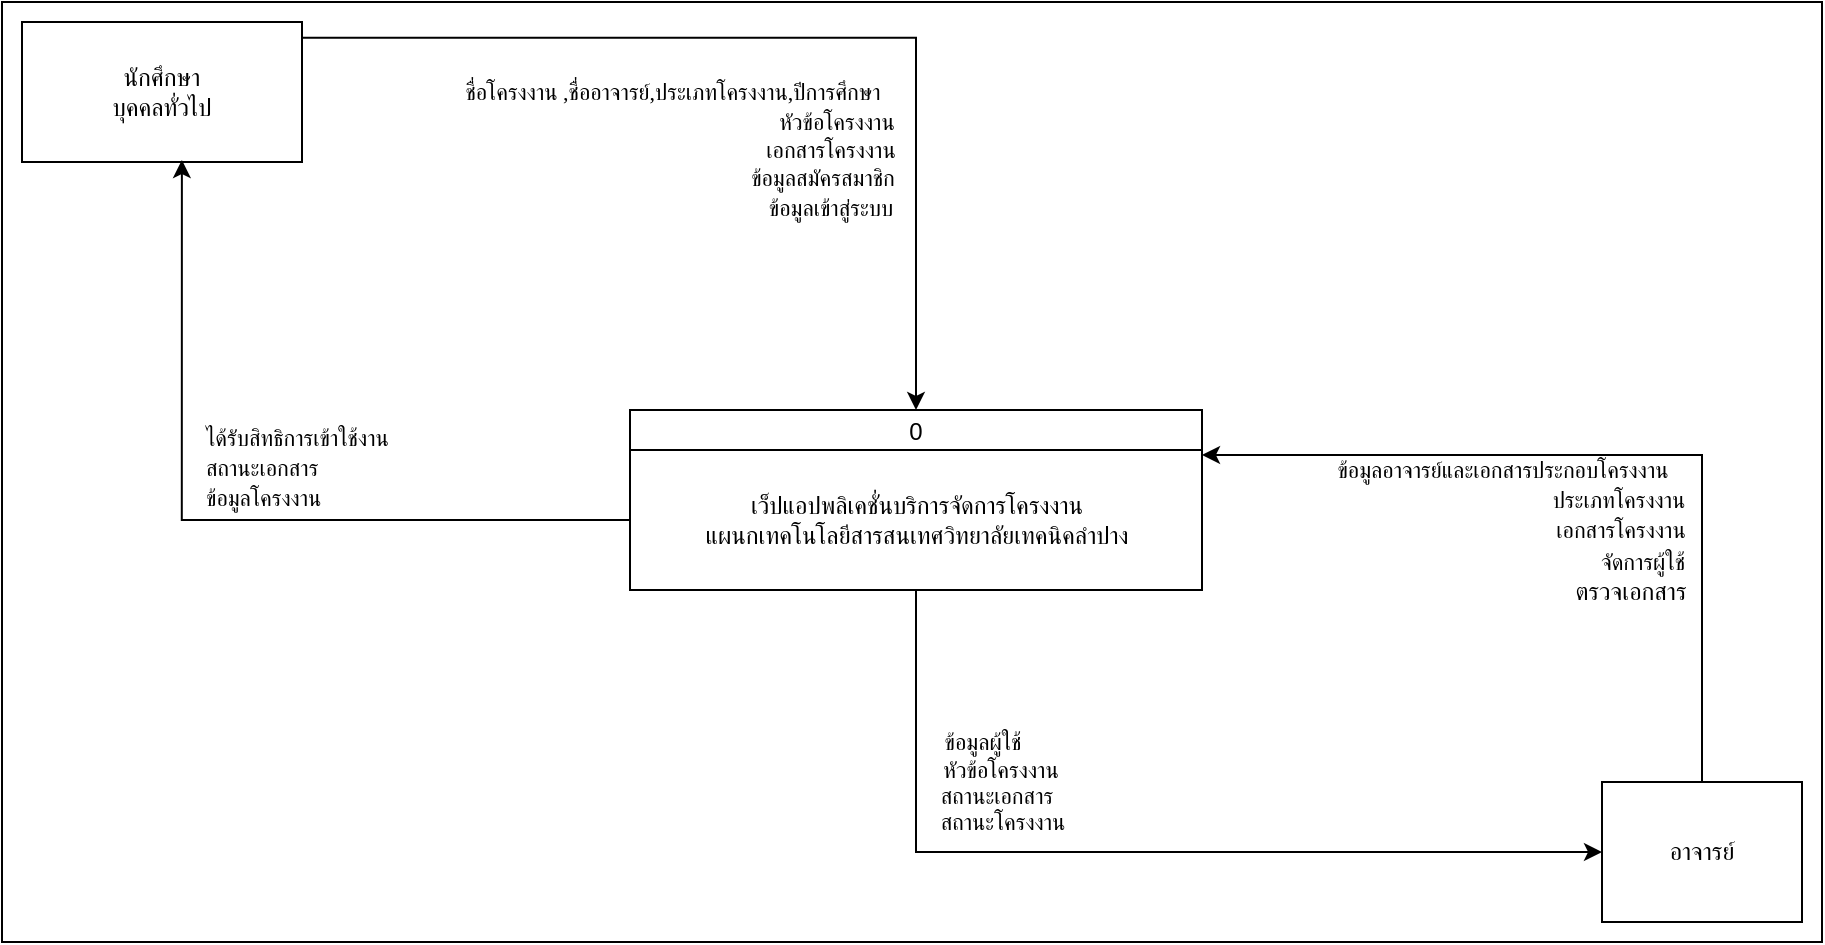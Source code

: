 <mxfile version="26.0.8">
  <diagram name="Page-1" id="K2VT27F-Wa-ruknQgQfh">
    <mxGraphModel dx="2772" dy="817" grid="1" gridSize="10" guides="1" tooltips="1" connect="1" arrows="1" fold="1" page="1" pageScale="1" pageWidth="1169" pageHeight="827" background="none" math="0" shadow="0">
      <root>
        <mxCell id="0" />
        <mxCell id="1" parent="0" />
        <mxCell id="MPk23g6IukzTg3if5sga-73" value="" style="group" vertex="1" connectable="0" parent="1">
          <mxGeometry x="-1050" y="40" width="900" height="460" as="geometry" />
        </mxCell>
        <mxCell id="MPk23g6IukzTg3if5sga-75" value="" style="rounded=0;whiteSpace=wrap;html=1;" vertex="1" parent="MPk23g6IukzTg3if5sga-73">
          <mxGeometry x="-10" y="-10" width="910" height="470" as="geometry" />
        </mxCell>
        <mxCell id="MPk23g6IukzTg3if5sga-1" value="0" style="swimlane;fontStyle=0;childLayout=stackLayout;horizontal=1;startSize=20;fillColor=#ffffff;horizontalStack=0;resizeParent=1;resizeParentMax=0;resizeLast=0;collapsible=0;marginBottom=0;swimlaneFillColor=#ffffff;container=0;" vertex="1" parent="MPk23g6IukzTg3if5sga-73">
          <mxGeometry x="304" y="194" width="286" height="90" as="geometry" />
        </mxCell>
        <mxCell id="MPk23g6IukzTg3if5sga-6" style="edgeStyle=orthogonalEdgeStyle;rounded=0;orthogonalLoop=1;jettySize=auto;html=1;entryX=0.5;entryY=0;entryDx=0;entryDy=0;exitX=0.993;exitY=0.113;exitDx=0;exitDy=0;exitPerimeter=0;" edge="1" parent="MPk23g6IukzTg3if5sga-73" source="MPk23g6IukzTg3if5sga-3" target="MPk23g6IukzTg3if5sga-1">
          <mxGeometry relative="1" as="geometry" />
        </mxCell>
        <mxCell id="MPk23g6IukzTg3if5sga-3" value="นักศึกษา&lt;div&gt;บุคคลทั่วไป&lt;/div&gt;" style="html=1;dashed=0;whiteSpace=wrap;container=0;" vertex="1" parent="MPk23g6IukzTg3if5sga-73">
          <mxGeometry width="140" height="70" as="geometry" />
        </mxCell>
        <mxCell id="MPk23g6IukzTg3if5sga-65" style="edgeStyle=orthogonalEdgeStyle;rounded=0;orthogonalLoop=1;jettySize=auto;html=1;entryX=1;entryY=0.25;entryDx=0;entryDy=0;" edge="1" parent="MPk23g6IukzTg3if5sga-73" source="MPk23g6IukzTg3if5sga-4" target="MPk23g6IukzTg3if5sga-1">
          <mxGeometry relative="1" as="geometry">
            <Array as="points">
              <mxPoint x="840" y="217" />
            </Array>
          </mxGeometry>
        </mxCell>
        <mxCell id="MPk23g6IukzTg3if5sga-4" value="อาจารย์" style="html=1;dashed=0;whiteSpace=wrap;container=0;" vertex="1" parent="MPk23g6IukzTg3if5sga-73">
          <mxGeometry x="790" y="380" width="100" height="70" as="geometry" />
        </mxCell>
        <mxCell id="MPk23g6IukzTg3if5sga-45" style="edgeStyle=orthogonalEdgeStyle;rounded=0;orthogonalLoop=1;jettySize=auto;html=1;entryX=0.571;entryY=0.986;entryDx=0;entryDy=0;entryPerimeter=0;" edge="1" parent="MPk23g6IukzTg3if5sga-73" source="MPk23g6IukzTg3if5sga-2" target="MPk23g6IukzTg3if5sga-3">
          <mxGeometry relative="1" as="geometry" />
        </mxCell>
        <mxCell id="MPk23g6IukzTg3if5sga-49" value="หัวข้อโครงงาน" style="edgeLabel;html=1;align=center;verticalAlign=middle;resizable=0;points=[];container=0;fontStyle=0;fontFamily=Sarabun;fontSource=https%3A%2F%2Ffonts.googleapis.com%2Fcss%3Ffamily%3DSarabun;labelBackgroundColor=none;" vertex="1" connectable="0" parent="MPk23g6IukzTg3if5sga-73">
          <mxGeometry x="406.996" y="50.0" as="geometry" />
        </mxCell>
        <mxCell id="MPk23g6IukzTg3if5sga-50" value="เอกสารโครงงาน" style="edgeLabel;html=1;align=center;verticalAlign=middle;resizable=0;points=[];container=0;fontStyle=0;fontFamily=Sarabun;fontSource=https%3A%2F%2Ffonts.googleapis.com%2Fcss%3Ffamily%3DSarabun;labelBackgroundColor=none;" vertex="1" connectable="0" parent="MPk23g6IukzTg3if5sga-73">
          <mxGeometry x="403.993" y="64.0" as="geometry" />
        </mxCell>
        <mxCell id="MPk23g6IukzTg3if5sga-51" value="ข้อมูลเข้าสู่ระบบ" style="edgeLabel;html=1;align=center;verticalAlign=middle;resizable=0;points=[];container=0;fontStyle=0;fontFamily=Sarabun;fontSource=https%3A%2F%2Ffonts.googleapis.com%2Fcss%3Ffamily%3DSarabun;labelBackgroundColor=none;" vertex="1" connectable="0" parent="MPk23g6IukzTg3if5sga-73">
          <mxGeometry x="403.991" y="93.0" as="geometry" />
        </mxCell>
        <mxCell id="MPk23g6IukzTg3if5sga-52" value="ข้อมูลสมัครสมาชิก" style="edgeLabel;html=1;align=center;verticalAlign=middle;resizable=0;points=[];container=0;fontStyle=0;fontFamily=Sarabun;fontSource=https%3A%2F%2Ffonts.googleapis.com%2Fcss%3Ffamily%3DSarabun;labelBackgroundColor=none;" vertex="1" connectable="0" parent="MPk23g6IukzTg3if5sga-73">
          <mxGeometry x="400.005" y="77.997" as="geometry" />
        </mxCell>
        <mxCell id="MPk23g6IukzTg3if5sga-71" style="edgeStyle=orthogonalEdgeStyle;rounded=0;orthogonalLoop=1;jettySize=auto;html=1;entryX=0;entryY=0.5;entryDx=0;entryDy=0;" edge="1" parent="MPk23g6IukzTg3if5sga-73" source="MPk23g6IukzTg3if5sga-2" target="MPk23g6IukzTg3if5sga-4">
          <mxGeometry relative="1" as="geometry">
            <Array as="points">
              <mxPoint x="447" y="415" />
            </Array>
          </mxGeometry>
        </mxCell>
        <mxCell id="MPk23g6IukzTg3if5sga-2" value="&lt;div&gt;&lt;br&gt;&lt;/div&gt;เว็ปแอปพลิเคชั่นบริการจัดการโครงงาน&lt;div&gt;แผนกเทคโนโลยีสารสนเทศวิทยาลัยเทคนิคลำปาง&lt;/div&gt;&lt;div&gt;&lt;br&gt;&lt;/div&gt;" style="text;html=1;align=center;verticalAlign=middle;resizable=0;points=[];autosize=1;strokeColor=none;fillColor=none;container=0;" vertex="1" parent="MPk23g6IukzTg3if5sga-73">
          <mxGeometry x="304" y="214" width="286" height="70" as="geometry" />
        </mxCell>
        <mxCell id="MPk23g6IukzTg3if5sga-54" value="&lt;span style=&quot;font-size: 11px;&quot;&gt;ชื่อโครงงาน ,ชื่ออาจารย์,ประเภทโครงงาน,ปีการศึกษา&lt;/span&gt;" style="text;html=1;align=center;verticalAlign=middle;resizable=0;points=[];autosize=1;strokeColor=none;fillColor=none;fontStyle=0;fontFamily=Sarabun;fontSource=https%3A%2F%2Ffonts.googleapis.com%2Fcss%3Ffamily%3DSarabun;labelBackgroundColor=none;" vertex="1" parent="MPk23g6IukzTg3if5sga-73">
          <mxGeometry x="195" y="20" width="260" height="30" as="geometry" />
        </mxCell>
        <mxCell id="MPk23g6IukzTg3if5sga-55" value="&lt;span style=&quot;color: rgb(0, 0, 0); font-family: Helvetica; font-size: 11px; font-style: normal; font-variant-ligatures: normal; font-variant-caps: normal; font-weight: 400; letter-spacing: normal; orphans: 2; text-align: center; text-indent: 0px; text-transform: none; widows: 2; word-spacing: 0px; -webkit-text-stroke-width: 0px; white-space: nowrap; background-color: rgb(255, 255, 255); text-decoration-thickness: initial; text-decoration-style: initial; text-decoration-color: initial; display: inline !important; float: none;&quot;&gt;ข้อมูลโครงงาน&lt;/span&gt;" style="text;whiteSpace=wrap;html=1;" vertex="1" parent="MPk23g6IukzTg3if5sga-73">
          <mxGeometry x="90" y="224" width="100" height="40" as="geometry" />
        </mxCell>
        <mxCell id="MPk23g6IukzTg3if5sga-56" value="&lt;span style=&quot;color: rgb(0, 0, 0); font-family: Helvetica; font-size: 11px; font-style: normal; font-variant-ligatures: normal; font-variant-caps: normal; font-weight: 400; letter-spacing: normal; orphans: 2; text-align: center; text-indent: 0px; text-transform: none; widows: 2; word-spacing: 0px; -webkit-text-stroke-width: 0px; white-space: nowrap; background-color: rgb(255, 255, 255); text-decoration-thickness: initial; text-decoration-style: initial; text-decoration-color: initial; display: inline !important; float: none;&quot;&gt;สถานะเอกสาร&lt;/span&gt;" style="text;whiteSpace=wrap;html=1;" vertex="1" parent="MPk23g6IukzTg3if5sga-73">
          <mxGeometry x="90" y="209" width="70" height="30" as="geometry" />
        </mxCell>
        <mxCell id="MPk23g6IukzTg3if5sga-57" value="&lt;span style=&quot;color: rgb(0, 0, 0); font-family: Helvetica; font-size: 11px; font-style: normal; font-variant-ligatures: normal; font-variant-caps: normal; font-weight: 400; letter-spacing: normal; orphans: 2; text-align: center; text-indent: 0px; text-transform: none; widows: 2; word-spacing: 0px; -webkit-text-stroke-width: 0px; white-space: nowrap; background-color: rgb(255, 255, 255); text-decoration-thickness: initial; text-decoration-style: initial; text-decoration-color: initial; display: inline !important; float: none;&quot;&gt;ได้รับสิทธิการเข้าใช้งาน&lt;/span&gt;" style="text;whiteSpace=wrap;html=1;" vertex="1" parent="MPk23g6IukzTg3if5sga-73">
          <mxGeometry x="90" y="194" width="140" height="40" as="geometry" />
        </mxCell>
        <mxCell id="MPk23g6IukzTg3if5sga-60" value="จัดการผู้ใช้" style="edgeLabel;html=1;align=center;verticalAlign=middle;resizable=0;points=[];container=0;" vertex="1" connectable="0" parent="MPk23g6IukzTg3if5sga-73">
          <mxGeometry x="809.997" y="270.002" as="geometry" />
        </mxCell>
        <mxCell id="MPk23g6IukzTg3if5sga-61" value="ข้อมูลอาจารย์และเอกสารประกอบโครงงาน" style="edgeLabel;html=1;align=center;verticalAlign=middle;resizable=0;points=[];container=0;" vertex="1" connectable="0" parent="MPk23g6IukzTg3if5sga-73">
          <mxGeometry x="740.003" y="223.997" as="geometry" />
        </mxCell>
        <mxCell id="MPk23g6IukzTg3if5sga-63" value="ประเภทโครงงาน" style="edgeLabel;html=1;align=center;verticalAlign=middle;resizable=0;points=[];container=0;" vertex="1" connectable="0" parent="MPk23g6IukzTg3if5sga-73">
          <mxGeometry x="798.004" y="238.998" as="geometry" />
        </mxCell>
        <mxCell id="MPk23g6IukzTg3if5sga-64" value="เอกสารโครงงาน" style="edgeLabel;html=1;align=center;verticalAlign=middle;resizable=0;points=[];container=0;" vertex="1" connectable="0" parent="MPk23g6IukzTg3if5sga-73">
          <mxGeometry x="799.001" y="254" as="geometry" />
        </mxCell>
        <mxCell id="MPk23g6IukzTg3if5sga-66" value="ตรวจเอกสาร" style="text;html=1;align=center;verticalAlign=middle;resizable=0;points=[];autosize=1;strokeColor=none;fillColor=none;" vertex="1" parent="MPk23g6IukzTg3if5sga-73">
          <mxGeometry x="759" y="270" width="90" height="30" as="geometry" />
        </mxCell>
        <mxCell id="MPk23g6IukzTg3if5sga-67" value="ข้อมูลผู้ใช้" style="edgeLabel;html=1;align=center;verticalAlign=middle;resizable=0;points=[];container=0;" vertex="1" connectable="0" parent="MPk23g6IukzTg3if5sga-73">
          <mxGeometry x="480.004" y="360.003" as="geometry" />
        </mxCell>
        <mxCell id="MPk23g6IukzTg3if5sga-68" value="หัวข้อโครงงาน" style="edgeLabel;html=1;align=center;verticalAlign=middle;resizable=0;points=[];container=0;" vertex="1" connectable="0" parent="MPk23g6IukzTg3if5sga-73">
          <mxGeometry x="489.006" y="373.996" as="geometry" />
        </mxCell>
        <mxCell id="MPk23g6IukzTg3if5sga-69" value="สถานะเอกสาร" style="edgeLabel;html=1;align=center;verticalAlign=middle;resizable=0;points=[];container=0;" vertex="1" connectable="0" parent="MPk23g6IukzTg3if5sga-73">
          <mxGeometry x="487.0" y="387.004" as="geometry" />
        </mxCell>
        <mxCell id="MPk23g6IukzTg3if5sga-70" value="สถานะโครงงาน" style="edgeLabel;html=1;align=center;verticalAlign=middle;resizable=0;points=[];container=0;" vertex="1" connectable="0" parent="MPk23g6IukzTg3if5sga-73">
          <mxGeometry x="490.002" y="399.998" as="geometry" />
        </mxCell>
      </root>
    </mxGraphModel>
  </diagram>
</mxfile>
